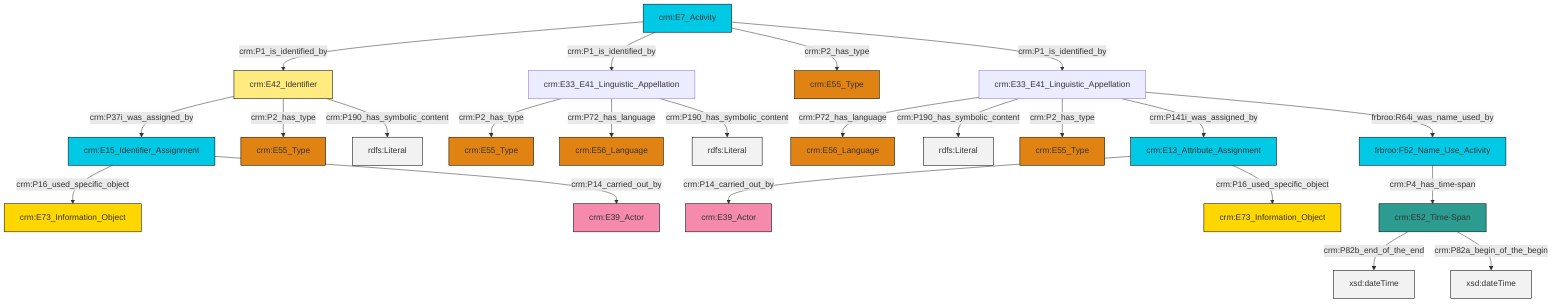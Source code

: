 graph TD
classDef Literal fill:#f2f2f2,stroke:#000000;
classDef CRM_Entity fill:#FFFFFF,stroke:#000000;
classDef Temporal_Entity fill:#00C9E6, stroke:#000000;
classDef Type fill:#E18312, stroke:#000000;
classDef Time-Span fill:#2C9C91, stroke:#000000;
classDef Appellation fill:#FFEB7F, stroke:#000000;
classDef Place fill:#008836, stroke:#000000;
classDef Persistent_Item fill:#B266B2, stroke:#000000;
classDef Conceptual_Object fill:#FFD700, stroke:#000000;
classDef Physical_Thing fill:#D2B48C, stroke:#000000;
classDef Actor fill:#f58aad, stroke:#000000;
classDef PC_Classes fill:#4ce600, stroke:#000000;
classDef Multi fill:#cccccc,stroke:#000000;

0["crm:E33_E41_Linguistic_Appellation"]:::Default -->|crm:P2_has_type| 1["crm:E55_Type"]:::Type
4["crm:E42_Identifier"]:::Appellation -->|crm:P37i_was_assigned_by| 5["crm:E15_Identifier_Assignment"]:::Temporal_Entity
8["crm:E33_E41_Linguistic_Appellation"]:::Default -->|crm:P72_has_language| 6["crm:E56_Language"]:::Type
14["crm:E7_Activity"]:::Temporal_Entity -->|crm:P1_is_identified_by| 4["crm:E42_Identifier"]:::Appellation
8["crm:E33_E41_Linguistic_Appellation"]:::Default -->|crm:P190_has_symbolic_content| 21[rdfs:Literal]:::Literal
4["crm:E42_Identifier"]:::Appellation -->|crm:P2_has_type| 23["crm:E55_Type"]:::Type
15["crm:E52_Time-Span"]:::Time-Span -->|crm:P82b_end_of_the_end| 24[xsd:dateTime]:::Literal
0["crm:E33_E41_Linguistic_Appellation"]:::Default -->|crm:P72_has_language| 2["crm:E56_Language"]:::Type
29["frbroo:F52_Name_Use_Activity"]:::Temporal_Entity -->|crm:P4_has_time-span| 15["crm:E52_Time-Span"]:::Time-Span
19["crm:E13_Attribute_Assignment"]:::Temporal_Entity -->|crm:P14_carried_out_by| 34["crm:E39_Actor"]:::Actor
8["crm:E33_E41_Linguistic_Appellation"]:::Default -->|crm:P2_has_type| 17["crm:E55_Type"]:::Type
15["crm:E52_Time-Span"]:::Time-Span -->|crm:P82a_begin_of_the_begin| 36[xsd:dateTime]:::Literal
14["crm:E7_Activity"]:::Temporal_Entity -->|crm:P1_is_identified_by| 0["crm:E33_E41_Linguistic_Appellation"]:::Default
8["crm:E33_E41_Linguistic_Appellation"]:::Default -->|crm:P141i_was_assigned_by| 19["crm:E13_Attribute_Assignment"]:::Temporal_Entity
8["crm:E33_E41_Linguistic_Appellation"]:::Default -->|frbroo:R64i_was_name_used_by| 29["frbroo:F52_Name_Use_Activity"]:::Temporal_Entity
14["crm:E7_Activity"]:::Temporal_Entity -->|crm:P2_has_type| 25["crm:E55_Type"]:::Type
19["crm:E13_Attribute_Assignment"]:::Temporal_Entity -->|crm:P16_used_specific_object| 32["crm:E73_Information_Object"]:::Conceptual_Object
14["crm:E7_Activity"]:::Temporal_Entity -->|crm:P1_is_identified_by| 8["crm:E33_E41_Linguistic_Appellation"]:::Default
0["crm:E33_E41_Linguistic_Appellation"]:::Default -->|crm:P190_has_symbolic_content| 37[rdfs:Literal]:::Literal
5["crm:E15_Identifier_Assignment"]:::Temporal_Entity -->|crm:P16_used_specific_object| 27["crm:E73_Information_Object"]:::Conceptual_Object
4["crm:E42_Identifier"]:::Appellation -->|crm:P190_has_symbolic_content| 40[rdfs:Literal]:::Literal
5["crm:E15_Identifier_Assignment"]:::Temporal_Entity -->|crm:P14_carried_out_by| 12["crm:E39_Actor"]:::Actor